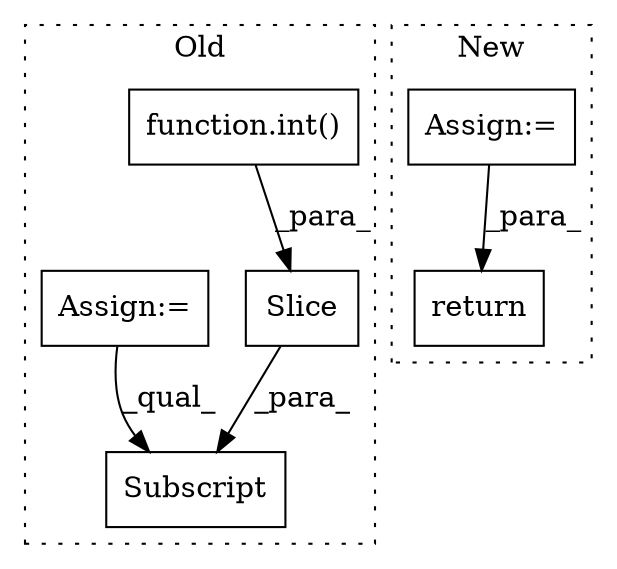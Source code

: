 digraph G {
subgraph cluster0 {
1 [label="Slice" a="80" s="1314" l="19" shape="box"];
3 [label="Subscript" a="63" s="1223,0" l="152,0" shape="box"];
5 [label="function.int()" a="75" s="1336,1360" l="4,1" shape="box"];
6 [label="Assign:=" a="68" s="1057" l="3" shape="box"];
label = "Old";
style="dotted";
}
subgraph cluster1 {
2 [label="return" a="93" s="1216" l="7" shape="box"];
4 [label="Assign:=" a="68" s="936" l="3" shape="box"];
label = "New";
style="dotted";
}
1 -> 3 [label="_para_"];
4 -> 2 [label="_para_"];
5 -> 1 [label="_para_"];
6 -> 3 [label="_qual_"];
}